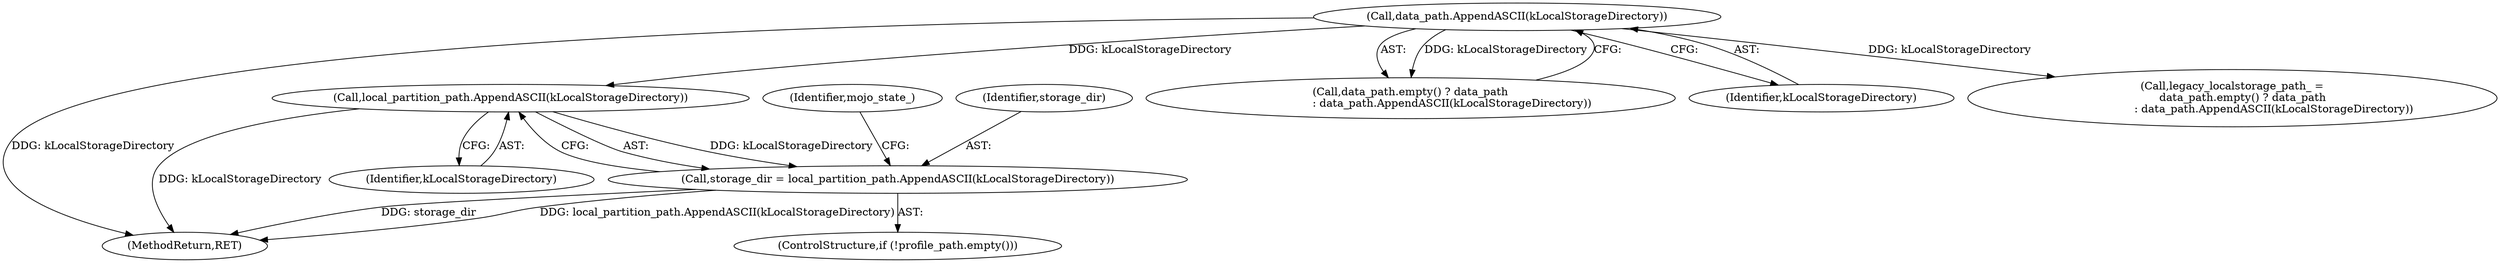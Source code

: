 digraph "1_Chrome_ba169c14aa9cc2efd708a878ae21ff34f3898fe0@del" {
"1000133" [label="(Call,local_partition_path.AppendASCII(kLocalStorageDirectory))"];
"1000121" [label="(Call,data_path.AppendASCII(kLocalStorageDirectory))"];
"1000131" [label="(Call,storage_dir = local_partition_path.AppendASCII(kLocalStorageDirectory))"];
"1000131" [label="(Call,storage_dir = local_partition_path.AppendASCII(kLocalStorageDirectory))"];
"1000137" [label="(Identifier,mojo_state_)"];
"1000118" [label="(Call,data_path.empty() ? data_path\n                        : data_path.AppendASCII(kLocalStorageDirectory))"];
"1000147" [label="(MethodReturn,RET)"];
"1000132" [label="(Identifier,storage_dir)"];
"1000134" [label="(Identifier,kLocalStorageDirectory)"];
"1000128" [label="(ControlStructure,if (!profile_path.empty()))"];
"1000122" [label="(Identifier,kLocalStorageDirectory)"];
"1000121" [label="(Call,data_path.AppendASCII(kLocalStorageDirectory))"];
"1000133" [label="(Call,local_partition_path.AppendASCII(kLocalStorageDirectory))"];
"1000116" [label="(Call,legacy_localstorage_path_ =\n      data_path.empty() ? data_path\n                        : data_path.AppendASCII(kLocalStorageDirectory))"];
"1000133" -> "1000131"  [label="AST: "];
"1000133" -> "1000134"  [label="CFG: "];
"1000134" -> "1000133"  [label="AST: "];
"1000131" -> "1000133"  [label="CFG: "];
"1000133" -> "1000147"  [label="DDG: kLocalStorageDirectory"];
"1000133" -> "1000131"  [label="DDG: kLocalStorageDirectory"];
"1000121" -> "1000133"  [label="DDG: kLocalStorageDirectory"];
"1000121" -> "1000118"  [label="AST: "];
"1000121" -> "1000122"  [label="CFG: "];
"1000122" -> "1000121"  [label="AST: "];
"1000118" -> "1000121"  [label="CFG: "];
"1000121" -> "1000147"  [label="DDG: kLocalStorageDirectory"];
"1000121" -> "1000116"  [label="DDG: kLocalStorageDirectory"];
"1000121" -> "1000118"  [label="DDG: kLocalStorageDirectory"];
"1000131" -> "1000128"  [label="AST: "];
"1000132" -> "1000131"  [label="AST: "];
"1000137" -> "1000131"  [label="CFG: "];
"1000131" -> "1000147"  [label="DDG: storage_dir"];
"1000131" -> "1000147"  [label="DDG: local_partition_path.AppendASCII(kLocalStorageDirectory)"];
}
